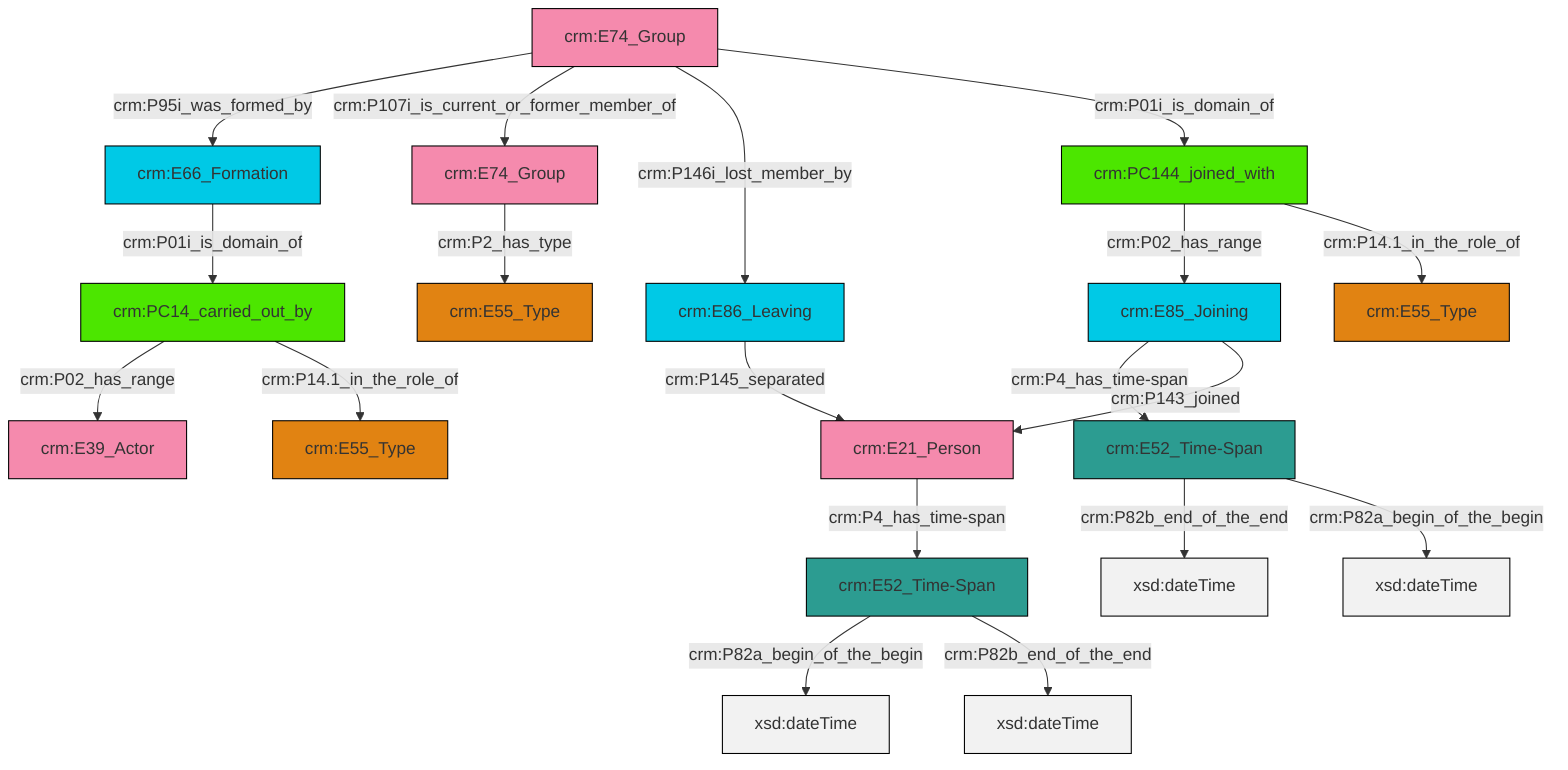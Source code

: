 graph TD
classDef Literal fill:#f2f2f2,stroke:#000000;
classDef CRM_Entity fill:#FFFFFF,stroke:#000000;
classDef Temporal_Entity fill:#00C9E6, stroke:#000000;
classDef Type fill:#E18312, stroke:#000000;
classDef Time-Span fill:#2C9C91, stroke:#000000;
classDef Appellation fill:#FFEB7F, stroke:#000000;
classDef Place fill:#008836, stroke:#000000;
classDef Persistent_Item fill:#B266B2, stroke:#000000;
classDef Conceptual_Object fill:#FFD700, stroke:#000000;
classDef Physical_Thing fill:#D2B48C, stroke:#000000;
classDef Actor fill:#f58aad, stroke:#000000;
classDef PC_Classes fill:#4ce600, stroke:#000000;
classDef Multi fill:#cccccc,stroke:#000000;

0["crm:PC144_joined_with"]:::PC_Classes -->|crm:P02_has_range| 1["crm:E85_Joining"]:::Temporal_Entity
2["crm:E74_Group"]:::Actor -->|crm:P95i_was_formed_by| 3["crm:E66_Formation"]:::Temporal_Entity
5["crm:E86_Leaving"]:::Temporal_Entity -->|crm:P145_separated| 6["crm:E21_Person"]:::Actor
3["crm:E66_Formation"]:::Temporal_Entity -->|crm:P01i_is_domain_of| 7["crm:PC14_carried_out_by"]:::PC_Classes
2["crm:E74_Group"]:::Actor -->|crm:P107i_is_current_or_former_member_of| 8["crm:E74_Group"]:::Actor
1["crm:E85_Joining"]:::Temporal_Entity -->|crm:P4_has_time-span| 9["crm:E52_Time-Span"]:::Time-Span
7["crm:PC14_carried_out_by"]:::PC_Classes -->|crm:P02_has_range| 11["crm:E39_Actor"]:::Actor
2["crm:E74_Group"]:::Actor -->|crm:P146i_lost_member_by| 5["crm:E86_Leaving"]:::Temporal_Entity
8["crm:E74_Group"]:::Actor -->|crm:P2_has_type| 17["crm:E55_Type"]:::Type
20["crm:E52_Time-Span"]:::Time-Span -->|crm:P82a_begin_of_the_begin| 21[xsd:dateTime]:::Literal
9["crm:E52_Time-Span"]:::Time-Span -->|crm:P82b_end_of_the_end| 23[xsd:dateTime]:::Literal
0["crm:PC144_joined_with"]:::PC_Classes -->|crm:P14.1_in_the_role_of| 24["crm:E55_Type"]:::Type
9["crm:E52_Time-Span"]:::Time-Span -->|crm:P82a_begin_of_the_begin| 27[xsd:dateTime]:::Literal
20["crm:E52_Time-Span"]:::Time-Span -->|crm:P82b_end_of_the_end| 29[xsd:dateTime]:::Literal
1["crm:E85_Joining"]:::Temporal_Entity -->|crm:P143_joined| 6["crm:E21_Person"]:::Actor
2["crm:E74_Group"]:::Actor -->|crm:P01i_is_domain_of| 0["crm:PC144_joined_with"]:::PC_Classes
6["crm:E21_Person"]:::Actor -->|crm:P4_has_time-span| 20["crm:E52_Time-Span"]:::Time-Span
7["crm:PC14_carried_out_by"]:::PC_Classes -->|crm:P14.1_in_the_role_of| 14["crm:E55_Type"]:::Type